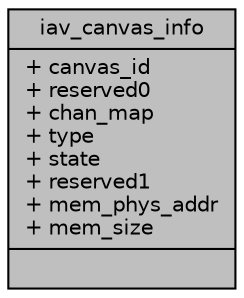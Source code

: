 digraph "iav_canvas_info"
{
 // INTERACTIVE_SVG=YES
 // LATEX_PDF_SIZE
  bgcolor="transparent";
  edge [fontname="Helvetica",fontsize="10",labelfontname="Helvetica",labelfontsize="10"];
  node [fontname="Helvetica",fontsize="10",shape=record];
  Node1 [label="{iav_canvas_info\n|+ canvas_id\l+ reserved0\l+ chan_map\l+ type\l+ state\l+ reserved1\l+ mem_phys_addr\l+ mem_size\l|}",height=0.2,width=0.4,color="black", fillcolor="grey75", style="filled", fontcolor="black",tooltip=" "];
}
